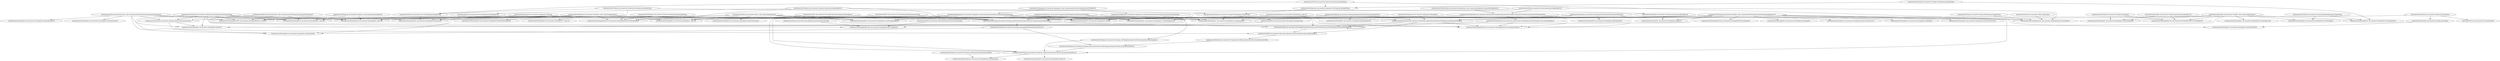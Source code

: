 digraph DataLog{
	"Lnet/mooctest/Argument net.mooctest.Argument.variable(Lnet/mooctest/Variable;)Lnet/mooctest/Argument;" -> "Lnet/mooctest/DatalogTest1 net.mooctest.DatalogTest1.testDatalog2()V";
	"Lnet/mooctest/Predicate net.mooctest.Predicate.equals(Ljava/lang/Object;)Z" -> "Lnet/mooctest/Datalog net.mooctest.Datalog.substituteTo(Lnet/mooctest/Fact;)Lnet/mooctest/Substitution;";
	"Lnet/mooctest/Predicate net.mooctest.Predicate.equals(Ljava/lang/Object;)Z" -> "Lnet/mooctest/Datalog net.mooctest.Datalog.equals(Ljava/lang/Object;)Z";
	"Lnet/mooctest/Predicate net.mooctest.Predicate.equals(Ljava/lang/Object;)Z" -> "Lnet/mooctest/DatalogOtherTest net.mooctest.DatalogOtherTest.testPredicate()V";
	"Lnet/mooctest/Predicate net.mooctest.Predicate.equals(Ljava/lang/Object;)Z" -> "Lnet/mooctest/Fact net.mooctest.Fact.equals(Ljava/lang/Object;)Z";
	"Lnet/mooctest/Fact net.mooctest.Fact.getPredicate()Lnet/mooctest/Predicate;" -> "Lnet/mooctest/Datalog net.mooctest.Datalog.substituteTo(Lnet/mooctest/Fact;)Lnet/mooctest/Substitution;";
	"Lnet/mooctest/Fact net.mooctest.Fact.getPredicate()Lnet/mooctest/Predicate;" -> "Lnet/mooctest/Program net.mooctest.Program.canDerive(Lnet/mooctest/Fact;[Lnet/mooctest/Fact;)Z";
	"Lnet/mooctest/Predicate net.mooctest.Predicate.hashCode()I" -> "Lnet/mooctest/Fact net.mooctest.Fact.hashCode()I";
	"Lnet/mooctest/Predicate net.mooctest.Predicate.hashCode()I" -> "Lnet/mooctest/Datalog net.mooctest.Datalog.hashCode()I";
	"Lnet/mooctest/Predicate net.mooctest.Predicate.hashCode()I" -> "Lnet/mooctest/DatalogOtherTest net.mooctest.DatalogOtherTest.testPredicate()V";
	"Lnet/mooctest/Program net.mooctest.Program.<init>([Lnet/mooctest/Rule;)V" -> "Lnet/mooctest/DatalogTest4 net.mooctest.DatalogTest4.<init>()V";
	"Lnet/mooctest/Program net.mooctest.Program.<init>([Lnet/mooctest/Rule;)V" -> "Lnet/mooctest/DatalogOtherTest net.mooctest.DatalogOtherTest.<init>()V";
	"Lnet/mooctest/Program net.mooctest.Program.<init>([Lnet/mooctest/Rule;)V" -> "Lnet/mooctest/DatalogTest5 net.mooctest.DatalogTest5.<init>()V";
	"Lnet/mooctest/Program net.mooctest.Program.query(Lnet/mooctest/Datalog;[Lnet/mooctest/Fact;)[Lnet/mooctest/Fact;" -> "Lnet/mooctest/Program net.mooctest.Program.canDerive(Lnet/mooctest/Fact;[Lnet/mooctest/Fact;)Z";
	"Lnet/mooctest/Predicate net.mooctest.Predicate.<init>(Ljava/lang/String;)V" -> "Lnet/mooctest/DatalogTest3 net.mooctest.DatalogTest3.testFact()V";
	"Lnet/mooctest/Predicate net.mooctest.Predicate.<init>(Ljava/lang/String;)V" -> "Lnet/mooctest/DatalogTest1 net.mooctest.DatalogTest1.test()V";
	"Lnet/mooctest/Predicate net.mooctest.Predicate.<init>(Ljava/lang/String;)V" -> "Lnet/mooctest/DatalogTest1 net.mooctest.DatalogTest1.testDatalogSames()V";
	"Lnet/mooctest/Predicate net.mooctest.Predicate.<init>(Ljava/lang/String;)V" -> "Lnet/mooctest/DatalogTest net.mooctest.DatalogTest.substituteTo()V";
	"Lnet/mooctest/Predicate net.mooctest.Predicate.<init>(Ljava/lang/String;)V" -> "Lnet/mooctest/DatalogTest5 net.mooctest.DatalogTest5.blowTestPredicate()V";
	"Lnet/mooctest/Predicate net.mooctest.Predicate.<init>(Ljava/lang/String;)V" -> "Lnet/mooctest/DatalogTest4 net.mooctest.DatalogTest4.<init>()V";
	"Lnet/mooctest/Predicate net.mooctest.Predicate.<init>(Ljava/lang/String;)V" -> "Lnet/mooctest/DatalogTest1 net.mooctest.DatalogTest1.<init>()V";
	"Lnet/mooctest/Predicate net.mooctest.Predicate.<init>(Ljava/lang/String;)V" -> "Lnet/mooctest/DatalogTest net.mooctest.DatalogTest.<init>()V";
	"Lnet/mooctest/Predicate net.mooctest.Predicate.<init>(Ljava/lang/String;)V" -> "Lnet/mooctest/DatalogTest1 net.mooctest.DatalogTest1.testDatalog2()V";
	"Lnet/mooctest/Predicate net.mooctest.Predicate.<init>(Ljava/lang/String;)V" -> "Lnet/mooctest/DatalogOtherTest net.mooctest.DatalogOtherTest.<init>()V";
	"Lnet/mooctest/Predicate net.mooctest.Predicate.<init>(Ljava/lang/String;)V" -> "Lnet/mooctest/DatalogTest1 net.mooctest.DatalogTest1.testDatalogGets()V";
	"Lnet/mooctest/Predicate net.mooctest.Predicate.<init>(Ljava/lang/String;)V" -> "Lnet/mooctest/DatalogOtherTest net.mooctest.DatalogOtherTest.testPredicate()V";
	"Lnet/mooctest/Predicate net.mooctest.Predicate.<init>(Ljava/lang/String;)V" -> "Lnet/mooctest/DatalogTest5 net.mooctest.DatalogTest5.<init>()V";
	"Lnet/mooctest/Argument net.mooctest.Argument.getValue()Lnet/mooctest/Value;" -> "Lnet/mooctest/Datalog net.mooctest.Datalog.substituteTo(Lnet/mooctest/Fact;)Lnet/mooctest/Substitution;";
	"Lnet/mooctest/Argument net.mooctest.Argument.getValue()Lnet/mooctest/Value;" -> "Lnet/mooctest/DatalogTest net.mooctest.DatalogTest.substituteTo()V";
	"Lnet/mooctest/Argument net.mooctest.Argument.getValue()Lnet/mooctest/Value;" -> "Lnet/mooctest/DatalogTest4 net.mooctest.DatalogTest4.<init>()V";
	"Lnet/mooctest/Argument net.mooctest.Argument.getValue()Lnet/mooctest/Value;" -> "Lnet/mooctest/DatalogOtherTest net.mooctest.DatalogOtherTest.testSubstitution()V";
	"Lnet/mooctest/Argument net.mooctest.Argument.getValue()Lnet/mooctest/Value;" -> "Lnet/mooctest/DatalogTest net.mooctest.DatalogTest.toFact()V";
	"Lnet/mooctest/Argument net.mooctest.Argument.getValue()Lnet/mooctest/Value;" -> "Lnet/mooctest/DatalogOtherTest net.mooctest.DatalogOtherTest.<init>()V";
	"Lnet/mooctest/Argument net.mooctest.Argument.getValue()Lnet/mooctest/Value;" -> "Lnet/mooctest/DatalogTest5 net.mooctest.DatalogTest5.<init>()V";
	"Lnet/mooctest/Argument net.mooctest.Argument.getValue()Lnet/mooctest/Value;" -> "Lnet/mooctest/Datalog net.mooctest.Datalog.toFact()Lnet/mooctest/Fact;";
	"Lnet/mooctest/Variable net.mooctest.Variable.equals(Ljava/lang/Object;)Z" -> "Lnet/mooctest/DatalogTest2 net.mooctest.DatalogTest2.testVariable3()V";
	"Lnet/mooctest/Variable net.mooctest.Variable.equals(Ljava/lang/Object;)Z" -> "Lnet/mooctest/DatalogOtherTest net.mooctest.DatalogOtherTest.testVariable3()V";
	"Lnet/mooctest/Program net.mooctest.Program.deriveAll([Lnet/mooctest/Fact;)[Lnet/mooctest/Fact;" -> "Lnet/mooctest/Program net.mooctest.Program.query(Lnet/mooctest/Datalog;[Lnet/mooctest/Fact;)[Lnet/mooctest/Fact;";
	"Lnet/mooctest/Value net.mooctest.Value.<init>(Ljava/lang/String;)V" -> "Lnet/mooctest/DatalogTest3 net.mooctest.DatalogTest3.testFact()V";
	"Lnet/mooctest/Value net.mooctest.Value.<init>(Ljava/lang/String;)V" -> "Lnet/mooctest/DatalogTest1 net.mooctest.DatalogTest1.test()V";
	"Lnet/mooctest/Value net.mooctest.Value.<init>(Ljava/lang/String;)V" -> "Lnet/mooctest/DatalogTest1 net.mooctest.DatalogTest1.testDatalogSames()V";
	"Lnet/mooctest/Value net.mooctest.Value.<init>(Ljava/lang/String;)V" -> "Lnet/mooctest/DatalogTest4 net.mooctest.DatalogTest4.<init>()V";
	"Lnet/mooctest/Value net.mooctest.Value.<init>(Ljava/lang/String;)V" -> "Lnet/mooctest/DatalogOtherTest net.mooctest.DatalogOtherTest.testSubstitution()V";
	"Lnet/mooctest/Value net.mooctest.Value.<init>(Ljava/lang/String;)V" -> "Lnet/mooctest/DatalogTest5 net.mooctest.DatalogTest5.blowTestValue()V";
	"Lnet/mooctest/Value net.mooctest.Value.<init>(Ljava/lang/String;)V" -> "Lnet/mooctest/DatalogTest net.mooctest.DatalogTest.<init>()V";
	"Lnet/mooctest/Value net.mooctest.Value.<init>(Ljava/lang/String;)V" -> "Lnet/mooctest/DatalogTest1 net.mooctest.DatalogTest1.testDatalog2()V";
	"Lnet/mooctest/Value net.mooctest.Value.<init>(Ljava/lang/String;)V" -> "Lnet/mooctest/DatalogOtherTest net.mooctest.DatalogOtherTest.<init>()V";
	"Lnet/mooctest/Value net.mooctest.Value.<init>(Ljava/lang/String;)V" -> "Lnet/mooctest/DatalogTest1 net.mooctest.DatalogTest1.testDatalogGets()V";
	"Lnet/mooctest/Value net.mooctest.Value.<init>(Ljava/lang/String;)V" -> "Lnet/mooctest/DatalogTest5 net.mooctest.DatalogTest5.<init>()V";
	"Lnet/mooctest/Value net.mooctest.Value.<init>(Ljava/lang/String;)V" -> "Lnet/mooctest/DatalogOtherTest net.mooctest.DatalogOtherTest.testValue()V";
	"Lnet/mooctest/Datalog net.mooctest.Datalog.substituteTo(Lnet/mooctest/Fact;)Lnet/mooctest/Substitution;" -> "Lnet/mooctest/Rule net.mooctest.Rule.findAllSubstitutions(Ljava/util/Collection;Ljava/util/LinkedList;)Ljava/util/LinkedList;";
	"Lnet/mooctest/Datalog net.mooctest.Datalog.substituteTo(Lnet/mooctest/Fact;)Lnet/mooctest/Substitution;" -> "Lnet/mooctest/Datalog net.mooctest.Datalog.compatibleWith(Lnet/mooctest/Fact;)Z";
	"Lnet/mooctest/Argument net.mooctest.Argument.toString()Ljava/lang/String;" -> "Lnet/mooctest/Datalog net.mooctest.Datalog.toString()Ljava/lang/String;";
	"Lnet/mooctest/Predicate net.mooctest.Predicate.toString()Ljava/lang/String;" -> "Lnet/mooctest/Fact net.mooctest.Fact.toString()Ljava/lang/String;";
	"Lnet/mooctest/Predicate net.mooctest.Predicate.toString()Ljava/lang/String;" -> "Lnet/mooctest/Datalog net.mooctest.Datalog.toString()Ljava/lang/String;";
	"Lnet/mooctest/Predicate net.mooctest.Predicate.toString()Ljava/lang/String;" -> "Lnet/mooctest/DatalogOtherTest net.mooctest.DatalogOtherTest.testPredicate()V";
	"Lnet/mooctest/Rule net.mooctest.Rule.deriveOnce(Ljava/util/Collection;)Ljava/util/LinkedList;" -> "Lnet/mooctest/Program net.mooctest.Program.deriveAll([Lnet/mooctest/Fact;)[Lnet/mooctest/Fact;";
	"Lnet/mooctest/Datalog net.mooctest.Datalog.equals(Ljava/lang/Object;)Z" -> "Lnet/mooctest/DatalogTest net.mooctest.DatalogTest.equals()V";
	"Lnet/mooctest/Value net.mooctest.Value.hashCode()I" -> "Lnet/mooctest/DatalogOtherTest net.mooctest.DatalogOtherTest.testValue()V";
	"Lnet/mooctest/Variable net.mooctest.Variable.<init>(Ljava/lang/String;)V" -> "Lnet/mooctest/DatalogTest2 net.mooctest.DatalogTest2.testVariable3()V";
	"Lnet/mooctest/Variable net.mooctest.Variable.<init>(Ljava/lang/String;)V" -> "Lnet/mooctest/DatalogOtherTest net.mooctest.DatalogOtherTest.testSubstitution()V";
	"Lnet/mooctest/Variable net.mooctest.Variable.<init>(Ljava/lang/String;)V" -> "Lnet/mooctest/DatalogTest2 net.mooctest.DatalogTest2.testVariable2()V";
	"Lnet/mooctest/Variable net.mooctest.Variable.<init>(Ljava/lang/String;)V" -> "Lnet/mooctest/DatalogTest1 net.mooctest.DatalogTest1.testDatalog2()V";
	"Lnet/mooctest/Variable net.mooctest.Variable.<init>(Ljava/lang/String;)V" -> "Lnet/mooctest/DatalogOtherTest net.mooctest.DatalogOtherTest.testVariable3()V";
	"Lnet/mooctest/Variable net.mooctest.Variable.<init>(Ljava/lang/String;)V" -> "Lnet/mooctest/DatalogTest2 net.mooctest.DatalogTest2.testVariable_0()V";
	"Lnet/mooctest/Variable net.mooctest.Variable.<init>(Ljava/lang/String;)V" -> "Lnet/mooctest/DatalogTest2 net.mooctest.DatalogTest2.testVariable()V";
	"Lnet/mooctest/Fact net.mooctest.Fact.getValues()[Lnet/mooctest/Value;" -> "Lnet/mooctest/Datalog net.mooctest.Datalog.substituteTo(Lnet/mooctest/Fact;)Lnet/mooctest/Substitution;";
	"Lnet/mooctest/Fact net.mooctest.Fact.getValues()[Lnet/mooctest/Value;" -> "Lnet/mooctest/Program net.mooctest.Program.canDerive(Lnet/mooctest/Fact;[Lnet/mooctest/Fact;)Z";
	"Lnet/mooctest/Substitution net.mooctest.Substitution.extend(Lnet/mooctest/Variable;Lnet/mooctest/Value;)Lnet/mooctest/Substitution;" -> "Lnet/mooctest/Datalog net.mooctest.Datalog.substituteTo(Lnet/mooctest/Fact;)Lnet/mooctest/Substitution;";
	"Lnet/mooctest/Substitution net.mooctest.Substitution.extend(Lnet/mooctest/Variable;Lnet/mooctest/Value;)Lnet/mooctest/Substitution;" -> "Lnet/mooctest/DatalogOtherTest net.mooctest.DatalogOtherTest.testSubstitution()V";
	"Lnet/mooctest/Substitution net.mooctest.Substitution.extend(Lnet/mooctest/Variable;Lnet/mooctest/Value;)Lnet/mooctest/Substitution;" -> "Lnet/mooctest/Substitution net.mooctest.Substitution.extendAll(Ljava/util/LinkedList;)Ljava/util/LinkedList;";
	"Lnet/mooctest/Value net.mooctest.Value.equals(Ljava/lang/Object;)Z" -> "Lnet/mooctest/Datalog net.mooctest.Datalog.substituteTo(Lnet/mooctest/Fact;)Lnet/mooctest/Substitution;";
	"Lnet/mooctest/Value net.mooctest.Value.equals(Ljava/lang/Object;)Z" -> "Lnet/mooctest/Substitution net.mooctest.Substitution.extend(Lnet/mooctest/Variable;Lnet/mooctest/Value;)Lnet/mooctest/Substitution;";
	"Lnet/mooctest/Value net.mooctest.Value.equals(Ljava/lang/Object;)Z" -> "Lnet/mooctest/DatalogOtherTest net.mooctest.DatalogOtherTest.testValue()V";
	"Lnet/mooctest/Variable net.mooctest.Variable.getIdentifier()Ljava/lang/String;" -> "Lnet/mooctest/DatalogTest2 net.mooctest.DatalogTest2.testVariable2()V";
	"Lnet/mooctest/Variable net.mooctest.Variable.getIdentifier()Ljava/lang/String;" -> "Lnet/mooctest/DatalogTest2 net.mooctest.DatalogTest2.testVariable()V";
	"Lnet/mooctest/Fact net.mooctest.Fact.<init>(Lnet/mooctest/Predicate;[Lnet/mooctest/Value;)V" -> "Lnet/mooctest/DatalogTest3 net.mooctest.DatalogTest3.testFact()V";
	"Lnet/mooctest/Fact net.mooctest.Fact.<init>(Lnet/mooctest/Predicate;[Lnet/mooctest/Value;)V" -> "Lnet/mooctest/DatalogTest net.mooctest.DatalogTest.substituteTo()V";
	"Lnet/mooctest/Fact net.mooctest.Fact.<init>(Lnet/mooctest/Predicate;[Lnet/mooctest/Value;)V" -> "Lnet/mooctest/DatalogTest4 net.mooctest.DatalogTest4.<init>()V";
	"Lnet/mooctest/Fact net.mooctest.Fact.<init>(Lnet/mooctest/Predicate;[Lnet/mooctest/Value;)V" -> "Lnet/mooctest/DatalogTest5 net.mooctest.DatalogTest5.blowTestFact2()V";
	"Lnet/mooctest/Fact net.mooctest.Fact.<init>(Lnet/mooctest/Predicate;[Lnet/mooctest/Value;)V" -> "Lnet/mooctest/DatalogTest net.mooctest.DatalogTest.toFact()V";
	"Lnet/mooctest/Fact net.mooctest.Fact.<init>(Lnet/mooctest/Predicate;[Lnet/mooctest/Value;)V" -> "Lnet/mooctest/DatalogTest5 net.mooctest.DatalogTest5.blowTestFact()V";
	"Lnet/mooctest/Fact net.mooctest.Fact.<init>(Lnet/mooctest/Predicate;[Lnet/mooctest/Value;)V" -> "Lnet/mooctest/DatalogOtherTest net.mooctest.DatalogOtherTest.<init>()V";
	"Lnet/mooctest/Fact net.mooctest.Fact.<init>(Lnet/mooctest/Predicate;[Lnet/mooctest/Value;)V" -> "Lnet/mooctest/DatalogTest5 net.mooctest.DatalogTest5.<init>()V";
	"Lnet/mooctest/Fact net.mooctest.Fact.<init>(Lnet/mooctest/Predicate;[Lnet/mooctest/Value;)V" -> "Lnet/mooctest/Datalog net.mooctest.Datalog.toFact()Lnet/mooctest/Fact;";
	"Lnet/mooctest/Argument net.mooctest.Argument.getVariable()Lnet/mooctest/Variable;" -> "Lnet/mooctest/Datalog net.mooctest.Datalog.substituteTo(Lnet/mooctest/Fact;)Lnet/mooctest/Substitution;";
	"Lnet/mooctest/Argument net.mooctest.Argument.getVariable()Lnet/mooctest/Variable;" -> "Lnet/mooctest/Substitution net.mooctest.Substitution.applyOn(Lnet/mooctest/Datalog;)Lnet/mooctest/Datalog;";
	"Lnet/mooctest/Argument net.mooctest.Argument.getVariable()Lnet/mooctest/Variable;" -> "Lnet/mooctest/DatalogTest net.mooctest.DatalogTest.toFact()V";
	"Lnet/mooctest/Datalog net.mooctest.Datalog.<init>(Lnet/mooctest/Predicate;[Lnet/mooctest/Argument;)V" -> "Lnet/mooctest/DatalogTest net.mooctest.DatalogTest.equals()V";
	"Lnet/mooctest/Datalog net.mooctest.Datalog.<init>(Lnet/mooctest/Predicate;[Lnet/mooctest/Argument;)V" -> "Lnet/mooctest/DatalogTest1 net.mooctest.DatalogTest1.test()V";
	"Lnet/mooctest/Datalog net.mooctest.Datalog.<init>(Lnet/mooctest/Predicate;[Lnet/mooctest/Argument;)V" -> "Lnet/mooctest/DatalogTest1 net.mooctest.DatalogTest1.testDatalogSames()V";
	"Lnet/mooctest/Datalog net.mooctest.Datalog.<init>(Lnet/mooctest/Predicate;[Lnet/mooctest/Argument;)V" -> "Lnet/mooctest/Substitution net.mooctest.Substitution.applyOn(Lnet/mooctest/Datalog;)Lnet/mooctest/Datalog;";
	"Lnet/mooctest/Datalog net.mooctest.Datalog.<init>(Lnet/mooctest/Predicate;[Lnet/mooctest/Argument;)V" -> "Lnet/mooctest/DatalogTest net.mooctest.DatalogTest.toFact()V";
	"Lnet/mooctest/Datalog net.mooctest.Datalog.<init>(Lnet/mooctest/Predicate;[Lnet/mooctest/Argument;)V" -> "Lnet/mooctest/DatalogTest net.mooctest.DatalogTest.initialize()V";
	"Lnet/mooctest/Datalog net.mooctest.Datalog.<init>(Lnet/mooctest/Predicate;[Lnet/mooctest/Argument;)V" -> "Lnet/mooctest/DatalogTest1 net.mooctest.DatalogTest1.testDatalog2()V";
	"Lnet/mooctest/Datalog net.mooctest.Datalog.<init>(Lnet/mooctest/Predicate;[Lnet/mooctest/Argument;)V" -> "Lnet/mooctest/DatalogTest net.mooctest.DatalogTest.blowConstructor2()V";
	"Lnet/mooctest/Datalog net.mooctest.Datalog.<init>(Lnet/mooctest/Predicate;[Lnet/mooctest/Argument;)V" -> "Lnet/mooctest/DatalogOtherTest net.mooctest.DatalogOtherTest.initialize()V";
	"Lnet/mooctest/Datalog net.mooctest.Datalog.<init>(Lnet/mooctest/Predicate;[Lnet/mooctest/Argument;)V" -> "Lnet/mooctest/DatalogTest5 net.mooctest.DatalogTest5.initialize()V";
	"Lnet/mooctest/Datalog net.mooctest.Datalog.<init>(Lnet/mooctest/Predicate;[Lnet/mooctest/Argument;)V" -> "Lnet/mooctest/DatalogTest1 net.mooctest.DatalogTest1.testDatalogGets()V";
	"Lnet/mooctest/Datalog net.mooctest.Datalog.<init>(Lnet/mooctest/Predicate;[Lnet/mooctest/Argument;)V" -> "Lnet/mooctest/DatalogTest net.mooctest.DatalogTest.hashCodeTest()V";
	"Lnet/mooctest/Datalog net.mooctest.Datalog.<init>(Lnet/mooctest/Predicate;[Lnet/mooctest/Argument;)V" -> "Lnet/mooctest/Program net.mooctest.Program.canDerive(Lnet/mooctest/Fact;[Lnet/mooctest/Fact;)Z";
	"Lnet/mooctest/Datalog net.mooctest.Datalog.<init>(Lnet/mooctest/Predicate;[Lnet/mooctest/Argument;)V" -> "Lnet/mooctest/DatalogTest net.mooctest.DatalogTest.blowConstructor1()V";
	"Lnet/mooctest/Program net.mooctest.Program.valToArg([Lnet/mooctest/Value;)[Lnet/mooctest/Argument;" -> "Lnet/mooctest/Program net.mooctest.Program.canDerive(Lnet/mooctest/Fact;[Lnet/mooctest/Fact;)Z";
	"Lnet/mooctest/Datalog net.mooctest.Datalog.getPredicate()Lnet/mooctest/Predicate;" -> "Lnet/mooctest/Substitution net.mooctest.Substitution.applyOn(Lnet/mooctest/Datalog;)Lnet/mooctest/Datalog;";
	"Lnet/mooctest/Datalog net.mooctest.Datalog.getPredicate()Lnet/mooctest/Predicate;" -> "Lnet/mooctest/DatalogOtherTest net.mooctest.DatalogOtherTest.testSubstitution()V";
	"Lnet/mooctest/Datalog net.mooctest.Datalog.getPredicate()Lnet/mooctest/Predicate;" -> "Lnet/mooctest/DatalogTest net.mooctest.DatalogTest.getPredicate()V";
	"Lnet/mooctest/Datalog net.mooctest.Datalog.getPredicate()Lnet/mooctest/Predicate;" -> "Lnet/mooctest/DatalogTest1 net.mooctest.DatalogTest1.testDatalogGets()V";
	"Lnet/mooctest/Rule net.mooctest.Rule.toString()Ljava/lang/String;" -> "Lnet/mooctest/DatalogOtherTest net.mooctest.DatalogOtherTest.testRule()V";
	"Lnet/mooctest/Substitution net.mooctest.Substitution.applyOn(Lnet/mooctest/Datalog;)Lnet/mooctest/Datalog;" -> "Lnet/mooctest/Rule net.mooctest.Rule.deriveOnce(Ljava/util/Collection;)Ljava/util/LinkedList;";
	"Lnet/mooctest/Substitution net.mooctest.Substitution.applyOn(Lnet/mooctest/Datalog;)Lnet/mooctest/Datalog;" -> "Lnet/mooctest/DatalogOtherTest net.mooctest.DatalogOtherTest.testSubstitution()V";
	"Lnet/mooctest/Substitution net.mooctest.Substitution.applyOn(Lnet/mooctest/Datalog;)Lnet/mooctest/Datalog;" -> "Lnet/mooctest/Rule net.mooctest.Rule.findAllSubstitutions(Ljava/util/Collection;Ljava/util/LinkedList;)Ljava/util/LinkedList;";
	"Lnet/mooctest/Value net.mooctest.Value.getValue()Ljava/lang/String;" -> "Lnet/mooctest/DatalogOtherTest net.mooctest.DatalogOtherTest.testValue()V";
	"Lnet/mooctest/Datalog net.mooctest.Datalog.getArguments()[Lnet/mooctest/Argument;" -> "Lnet/mooctest/DatalogTest1 net.mooctest.DatalogTest1.test()V";
	"Lnet/mooctest/Datalog net.mooctest.Datalog.getArguments()[Lnet/mooctest/Argument;" -> "Lnet/mooctest/DatalogTest net.mooctest.DatalogTest.getArguments()V";
	"Lnet/mooctest/Datalog net.mooctest.Datalog.getArguments()[Lnet/mooctest/Argument;" -> "Lnet/mooctest/Substitution net.mooctest.Substitution.applyOn(Lnet/mooctest/Datalog;)Lnet/mooctest/Datalog;";
	"Lnet/mooctest/Variable net.mooctest.Variable.hashCode()I" -> "Lnet/mooctest/DatalogTest2 net.mooctest.DatalogTest2.testVariable3()V";
	"Lnet/mooctest/Variable net.mooctest.Variable.hashCode()I" -> "Lnet/mooctest/DatalogOtherTest net.mooctest.DatalogOtherTest.testVariable3()V";
	"Lnet/mooctest/Substitution net.mooctest.Substitution.<init>()V" -> "Lnet/mooctest/Datalog net.mooctest.Datalog.substituteTo(Lnet/mooctest/Fact;)Lnet/mooctest/Substitution;";
	"Lnet/mooctest/Substitution net.mooctest.Substitution.<init>()V" -> "Lnet/mooctest/DatalogOtherTest net.mooctest.DatalogOtherTest.testSubstitution()V";
	"Lnet/mooctest/Substitution net.mooctest.Substitution.<init>()V" -> "Lnet/mooctest/Rule net.mooctest.Rule.findAllSubstitutions(Ljava/util/Collection;Ljava/util/LinkedList;)Ljava/util/LinkedList;";
	"Lnet/mooctest/Fact net.mooctest.Fact.toString()Ljava/lang/String;" -> "Lnet/mooctest/DatalogTest3 net.mooctest.DatalogTest3.testFact()V";
	"Lnet/mooctest/Argument net.mooctest.Argument.isVariable()Z" -> "Lnet/mooctest/Substitution net.mooctest.Substitution.applyOn(Lnet/mooctest/Datalog;)Lnet/mooctest/Datalog;";
	"Lnet/mooctest/Argument net.mooctest.Argument.value(Lnet/mooctest/Value;)Lnet/mooctest/Argument;" -> "Lnet/mooctest/DatalogTest1 net.mooctest.DatalogTest1.test()V";
	"Lnet/mooctest/Argument net.mooctest.Argument.value(Lnet/mooctest/Value;)Lnet/mooctest/Argument;" -> "Lnet/mooctest/DatalogTest1 net.mooctest.DatalogTest1.testDatalogSames()V";
	"Lnet/mooctest/Argument net.mooctest.Argument.value(Lnet/mooctest/Value;)Lnet/mooctest/Argument;" -> "Lnet/mooctest/Program net.mooctest.Program.valToArg([Lnet/mooctest/Value;)[Lnet/mooctest/Argument;";
	"Lnet/mooctest/Argument net.mooctest.Argument.value(Lnet/mooctest/Value;)Lnet/mooctest/Argument;" -> "Lnet/mooctest/DatalogTest4 net.mooctest.DatalogTest4.<init>()V";
	"Lnet/mooctest/Argument net.mooctest.Argument.value(Lnet/mooctest/Value;)Lnet/mooctest/Argument;" -> "Lnet/mooctest/Substitution net.mooctest.Substitution.applyOn(Lnet/mooctest/Datalog;)Lnet/mooctest/Datalog;";
	"Lnet/mooctest/Argument net.mooctest.Argument.value(Lnet/mooctest/Value;)Lnet/mooctest/Argument;" -> "Lnet/mooctest/DatalogTest net.mooctest.DatalogTest.<init>()V";
	"Lnet/mooctest/Argument net.mooctest.Argument.value(Lnet/mooctest/Value;)Lnet/mooctest/Argument;" -> "Lnet/mooctest/DatalogTest1 net.mooctest.DatalogTest1.testDatalog2()V";
	"Lnet/mooctest/Argument net.mooctest.Argument.value(Lnet/mooctest/Value;)Lnet/mooctest/Argument;" -> "Lnet/mooctest/DatalogOtherTest net.mooctest.DatalogOtherTest.<init>()V";
	"Lnet/mooctest/Argument net.mooctest.Argument.value(Lnet/mooctest/Value;)Lnet/mooctest/Argument;" -> "Lnet/mooctest/DatalogTest1 net.mooctest.DatalogTest1.testDatalogGets()V";
	"Lnet/mooctest/Argument net.mooctest.Argument.value(Lnet/mooctest/Value;)Lnet/mooctest/Argument;" -> "Lnet/mooctest/DatalogTest5 net.mooctest.DatalogTest5.<init>()V";
	"Lnet/mooctest/Predicate net.mooctest.Predicate.getName()Ljava/lang/String;" -> "Lnet/mooctest/DatalogOtherTest net.mooctest.DatalogOtherTest.testPredicate()V";
	"Lnet/mooctest/Argument net.mooctest.Argument.isValue()Z" -> "Lnet/mooctest/Datalog net.mooctest.Datalog.substituteTo(Lnet/mooctest/Fact;)Lnet/mooctest/Substitution;";
	"Lnet/mooctest/Argument net.mooctest.Argument.isValue()Z" -> "Lnet/mooctest/Datalog net.mooctest.Datalog.toFact()Lnet/mooctest/Fact;";
	"Lnet/mooctest/Rule net.mooctest.Rule.getHead()Lnet/mooctest/Datalog;" -> "Lnet/mooctest/DatalogOtherTest net.mooctest.DatalogOtherTest.testRule()V";
	"Lnet/mooctest/Datalog net.mooctest.Datalog.hashCode()I" -> "Lnet/mooctest/DatalogTest net.mooctest.DatalogTest.hashCodeTest()V";
	"Lnet/mooctest/Rule net.mooctest.Rule.findAllSubstitutions(Ljava/util/Collection;Ljava/util/LinkedList;)Ljava/util/LinkedList;" -> "Lnet/mooctest/Rule net.mooctest.Rule.deriveOnce(Ljava/util/Collection;)Ljava/util/LinkedList;";
	"Lnet/mooctest/Rule net.mooctest.Rule.findAllSubstitutions(Ljava/util/Collection;Ljava/util/LinkedList;)Ljava/util/LinkedList;" -> "Lnet/mooctest/Rule net.mooctest.Rule.findAllSubstitutions(Ljava/util/Collection;Ljava/util/LinkedList;)Ljava/util/LinkedList;";
	"Lnet/mooctest/Datalog net.mooctest.Datalog.toString()Ljava/lang/String;" -> "Lnet/mooctest/Rule net.mooctest.Rule.toString()Ljava/lang/String;";
	"Lnet/mooctest/Datalog net.mooctest.Datalog.toString()Ljava/lang/String;" -> "Lnet/mooctest/DatalogTest1 net.mooctest.DatalogTest1.testDatalog2()V";
	"Lnet/mooctest/Rule net.mooctest.Rule.getBody()[Lnet/mooctest/Datalog;" -> "Lnet/mooctest/DatalogOtherTest net.mooctest.DatalogOtherTest.testRule()V";
	"Lnet/mooctest/Value net.mooctest.Value.toString()Ljava/lang/String;" -> "Lnet/mooctest/Argument net.mooctest.Argument.toString()Ljava/lang/String;";
	"Lnet/mooctest/Value net.mooctest.Value.toString()Ljava/lang/String;" -> "Lnet/mooctest/Fact net.mooctest.Fact.toString()Ljava/lang/String;";
	"Lnet/mooctest/Value net.mooctest.Value.toString()Ljava/lang/String;" -> "Lnet/mooctest/DatalogOtherTest net.mooctest.DatalogOtherTest.testValue()V";
	"Lnet/mooctest/Program net.mooctest.Program.canDerive(Lnet/mooctest/Fact;[Lnet/mooctest/Fact;)Z" -> "Lnet/mooctest/DatalogTest4 net.mooctest.DatalogTest4.testProgram()V";
	"Lnet/mooctest/Program net.mooctest.Program.canDerive(Lnet/mooctest/Fact;[Lnet/mooctest/Fact;)Z" -> "Lnet/mooctest/DatalogTest5 net.mooctest.DatalogTest5.blow1()V";
	"Lnet/mooctest/Variable net.mooctest.Variable.toString()Ljava/lang/String;" -> "Lnet/mooctest/Argument net.mooctest.Argument.toString()Ljava/lang/String;";
	"Lnet/mooctest/Variable net.mooctest.Variable.toString()Ljava/lang/String;" -> "Lnet/mooctest/DatalogTest2 net.mooctest.DatalogTest2.testVariable2()V";
	"Lnet/mooctest/Substitution net.mooctest.Substitution.<init>(Ljava/util/LinkedList;Ljava/util/LinkedList;)V" -> "Lnet/mooctest/Substitution net.mooctest.Substitution.extend(Lnet/mooctest/Variable;Lnet/mooctest/Value;)Lnet/mooctest/Substitution;";
	"Lnet/mooctest/Argument net.mooctest.Argument.<init>(Lnet/mooctest/Value;Lnet/mooctest/Variable;Z)V" -> "Lnet/mooctest/Argument net.mooctest.Argument.variable(Lnet/mooctest/Variable;)Lnet/mooctest/Argument;";
	"Lnet/mooctest/Argument net.mooctest.Argument.<init>(Lnet/mooctest/Value;Lnet/mooctest/Variable;Z)V" -> "Lnet/mooctest/Argument net.mooctest.Argument.value(Lnet/mooctest/Value;)Lnet/mooctest/Argument;";
	"Lnet/mooctest/Rule net.mooctest.Rule.<init>(Lnet/mooctest/Datalog;[Lnet/mooctest/Datalog;)V" -> "Lnet/mooctest/DatalogTest4 net.mooctest.DatalogTest4.<init>()V";
	"Lnet/mooctest/Rule net.mooctest.Rule.<init>(Lnet/mooctest/Datalog;[Lnet/mooctest/Datalog;)V" -> "Lnet/mooctest/DatalogOtherTest net.mooctest.DatalogOtherTest.testRule()V";
	"Lnet/mooctest/Rule net.mooctest.Rule.<init>(Lnet/mooctest/Datalog;[Lnet/mooctest/Datalog;)V" -> "Lnet/mooctest/DatalogOtherTest net.mooctest.DatalogOtherTest.<init>()V";
	"Lnet/mooctest/Rule net.mooctest.Rule.<init>(Lnet/mooctest/Datalog;[Lnet/mooctest/Datalog;)V" -> "Lnet/mooctest/DatalogTest5 net.mooctest.DatalogTest5.<init>()V";
	"Lnet/mooctest/Substitution net.mooctest.Substitution.extendAll(Ljava/util/LinkedList;)Ljava/util/LinkedList;" -> "Lnet/mooctest/DatalogOtherTest net.mooctest.DatalogOtherTest.testSubstitution()V";
	"Lnet/mooctest/Substitution net.mooctest.Substitution.extendAll(Ljava/util/LinkedList;)Ljava/util/LinkedList;" -> "Lnet/mooctest/Rule net.mooctest.Rule.findAllSubstitutions(Ljava/util/Collection;Ljava/util/LinkedList;)Ljava/util/LinkedList;";
	"Lnet/mooctest/Program net.mooctest.Program.getProgram()[Lnet/mooctest/Rule;" -> "Lnet/mooctest/DatalogTest4 net.mooctest.DatalogTest4.testProgram()V";
	"Lnet/mooctest/Fact net.mooctest.Fact.equals(Ljava/lang/Object;)Z" -> "Lnet/mooctest/DatalogTest3 net.mooctest.DatalogTest3.testFact()V";
	"Lnet/mooctest/Datalog net.mooctest.Datalog.toFact()Lnet/mooctest/Fact;" -> "Lnet/mooctest/Rule net.mooctest.Rule.deriveOnce(Ljava/util/Collection;)Ljava/util/LinkedList;";
	"Lnet/mooctest/Datalog net.mooctest.Datalog.toFact()Lnet/mooctest/Fact;" -> "Lnet/mooctest/DatalogTest net.mooctest.DatalogTest.toFact()V";
	"Lnet/mooctest/Datalog net.mooctest.Datalog.compatibleWith(Lnet/mooctest/Fact;)Z" -> "Lnet/mooctest/Program net.mooctest.Program.query(Lnet/mooctest/Datalog;[Lnet/mooctest/Fact;)[Lnet/mooctest/Fact;";
	"Lnet/mooctest/Datalog net.mooctest.Datalog.compatibleWith(Lnet/mooctest/Fact;)Z" -> "Lnet/mooctest/DatalogTest net.mooctest.DatalogTest.substituteTo()V";
}